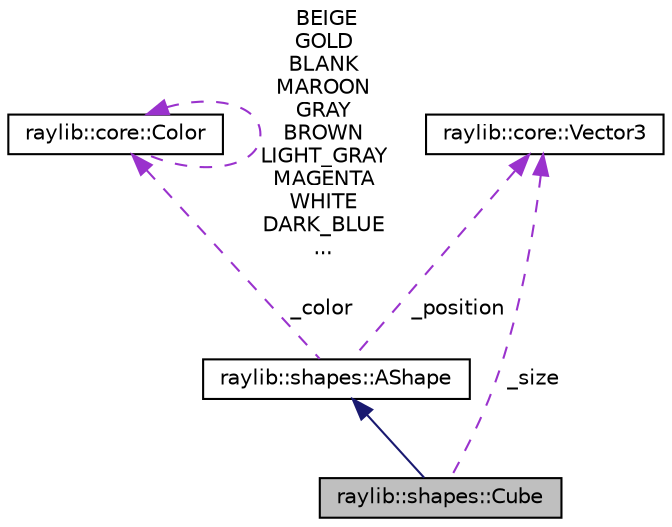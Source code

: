 digraph "raylib::shapes::Cube"
{
 // LATEX_PDF_SIZE
  edge [fontname="Helvetica",fontsize="10",labelfontname="Helvetica",labelfontsize="10"];
  node [fontname="Helvetica",fontsize="10",shape=record];
  Node1 [label="raylib::shapes::Cube",height=0.2,width=0.4,color="black", fillcolor="grey75", style="filled", fontcolor="black",tooltip="3D shape representing a cube."];
  Node2 -> Node1 [dir="back",color="midnightblue",fontsize="10",style="solid",fontname="Helvetica"];
  Node2 [label="raylib::shapes::AShape",height=0.2,width=0.4,color="black", fillcolor="white", style="filled",URL="$classraylib_1_1shapes_1_1_a_shape.html",tooltip=" "];
  Node3 -> Node2 [dir="back",color="darkorchid3",fontsize="10",style="dashed",label=" _color" ,fontname="Helvetica"];
  Node3 [label="raylib::core::Color",height=0.2,width=0.4,color="black", fillcolor="white", style="filled",URL="$structraylib_1_1core_1_1_color.html",tooltip="The Color struct that encapsulates the raylib Color struct."];
  Node3 -> Node3 [dir="back",color="darkorchid3",fontsize="10",style="dashed",label=" BEIGE\nGOLD\nBLANK\nMAROON\nGRAY\nBROWN\nLIGHT_GRAY\nMAGENTA\nWHITE\nDARK_BLUE\n..." ,fontname="Helvetica"];
  Node4 -> Node2 [dir="back",color="darkorchid3",fontsize="10",style="dashed",label=" _position" ,fontname="Helvetica"];
  Node4 [label="raylib::core::Vector3",height=0.2,width=0.4,color="black", fillcolor="white", style="filled",URL="$structraylib_1_1core_1_1_vector3.html",tooltip="The Vector3 struct (compatible with the raylib Vector3)"];
  Node4 -> Node1 [dir="back",color="darkorchid3",fontsize="10",style="dashed",label=" _size" ,fontname="Helvetica"];
}
